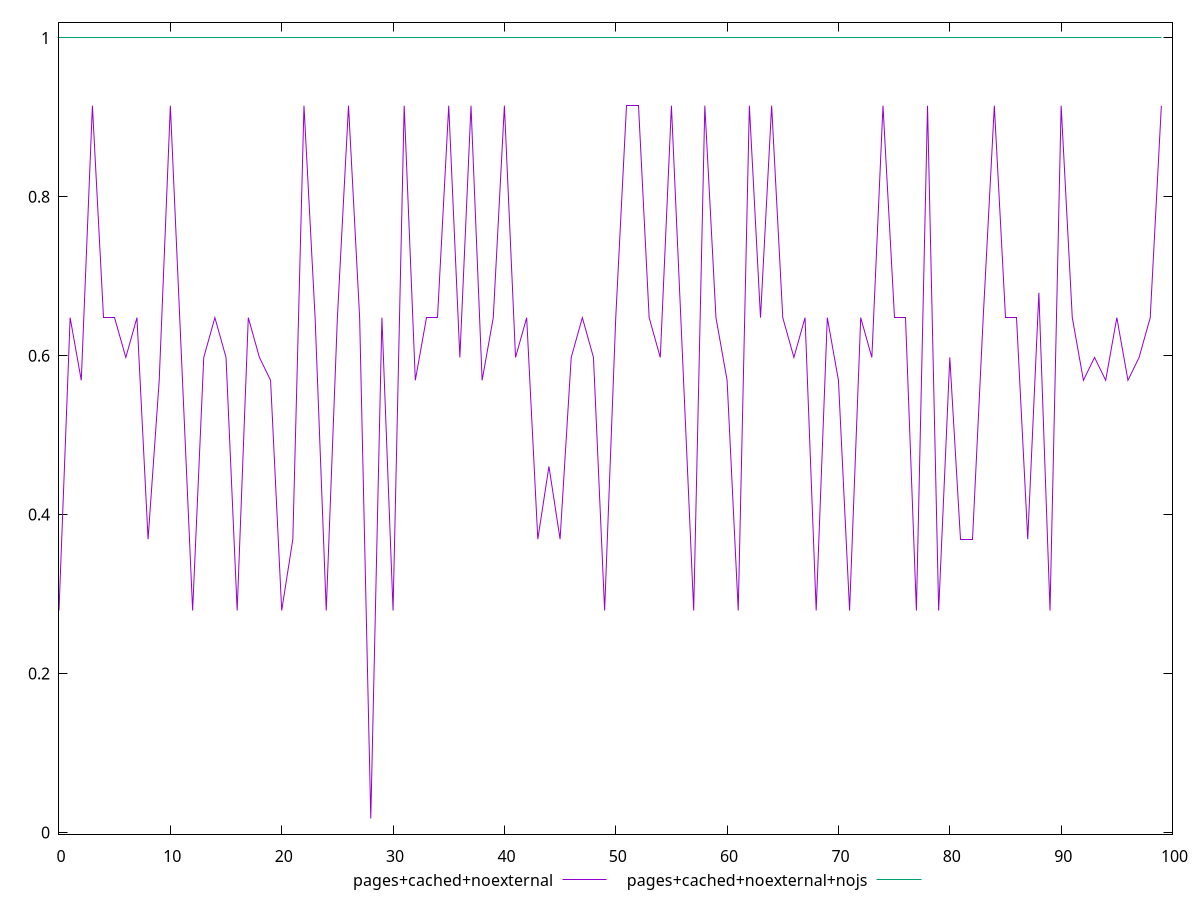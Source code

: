 $_pagesCachedNoexternal <<EOF
0.27931295209719315
0.6478936866255779
0.5690350599985126
0.9146517814122077
0.6478936866255779
0.6478936866255779
0.5978316776798642
0.6478936866255779
0.3690659991228524
0.5690350599985126
0.9146517814122077
0.5978316776798642
0.27931295209719315
0.5978316776798642
0.6478936866255779
0.5978316776798642
0.27931295209719315
0.6478936866255779
0.5978316776798642
0.5690350599985126
0.27931295209719315
0.3690659991228524
0.9146517814122077
0.6478936866255779
0.27931295209719315
0.6478936866255779
0.9146517814122077
0.6478936866255779
0.017481246450500643
0.6478936866255779
0.27931295209719315
0.9146517814122077
0.5690350599985126
0.6478936866255779
0.6478936866255779
0.9146517814122077
0.5978316776798642
0.9146517814122077
0.5690350599985126
0.6478936866255779
0.9146517814122077
0.5978316776798642
0.6478936866255779
0.3690659991228524
0.46066090612573035
0.3690659991228524
0.5978316776798642
0.6478936866255779
0.5978316776798642
0.27931295209719315
0.6478936866255779
0.9146517814122077
0.9146517814122077
0.6478936866255779
0.5978316776798642
0.9146517814122077
0.5978316776798642
0.27931295209719315
0.9146517814122077
0.6478936866255779
0.5690350599985126
0.27931295209719315
0.9146517814122077
0.6478936866255779
0.9146517814122077
0.6478936866255779
0.5978316776798642
0.6478936866255779
0.27931295209719315
0.6478936866255779
0.5690350599985126
0.27931295209719315
0.6478936866255779
0.5978316776798642
0.9146517814122077
0.6478936866255779
0.6478936866255779
0.27931295209719315
0.9146517814122077
0.27931295209719315
0.5978316776798642
0.3690659991228524
0.3690659991228524
0.6478936866255779
0.9146517814122077
0.6478936866255779
0.6478936866255779
0.3690659991228524
0.6792219852973744
0.27931295209719315
0.9146517814122077
0.6478936866255779
0.5690350599985126
0.5978316776798642
0.5690350599985126
0.6478936866255779
0.5690350599985126
0.5978316776798642
0.6478936866255779
0.9146517814122077
EOF
$_pagesCachedNoexternalNojs <<EOF
1
1
1
1
1
1
1
1
1
1
1
1
1
1
1
1
1
1
1
1
1
1
1
1
1
1
1
1
1
1
1
1
1
1
1
1
1
1
1
1
1
1
1
1
1
1
1
1
1
1
1
1
1
1
1
1
1
1
1
1
1
1
1
1
1
1
1
1
1
1
1
1
1
1
1
1
1
1
1
1
1
1
1
1
1
1
1
1
1
1
1
1
1
1
1
1
1
1
1
1
EOF
set key outside below
set terminal pngcairo
set output "report_00005_2020-11-02T22-26-11.212Z/cumulative-layout-shift/cumulative-layout-shift_pages+cached+noexternal_pages+cached+noexternal+nojs.png"
set yrange [-0.0021691286204893433:1.01965037507099]
plot $_pagesCachedNoexternal title "pages+cached+noexternal" with line ,$_pagesCachedNoexternalNojs title "pages+cached+noexternal+nojs" with line ,